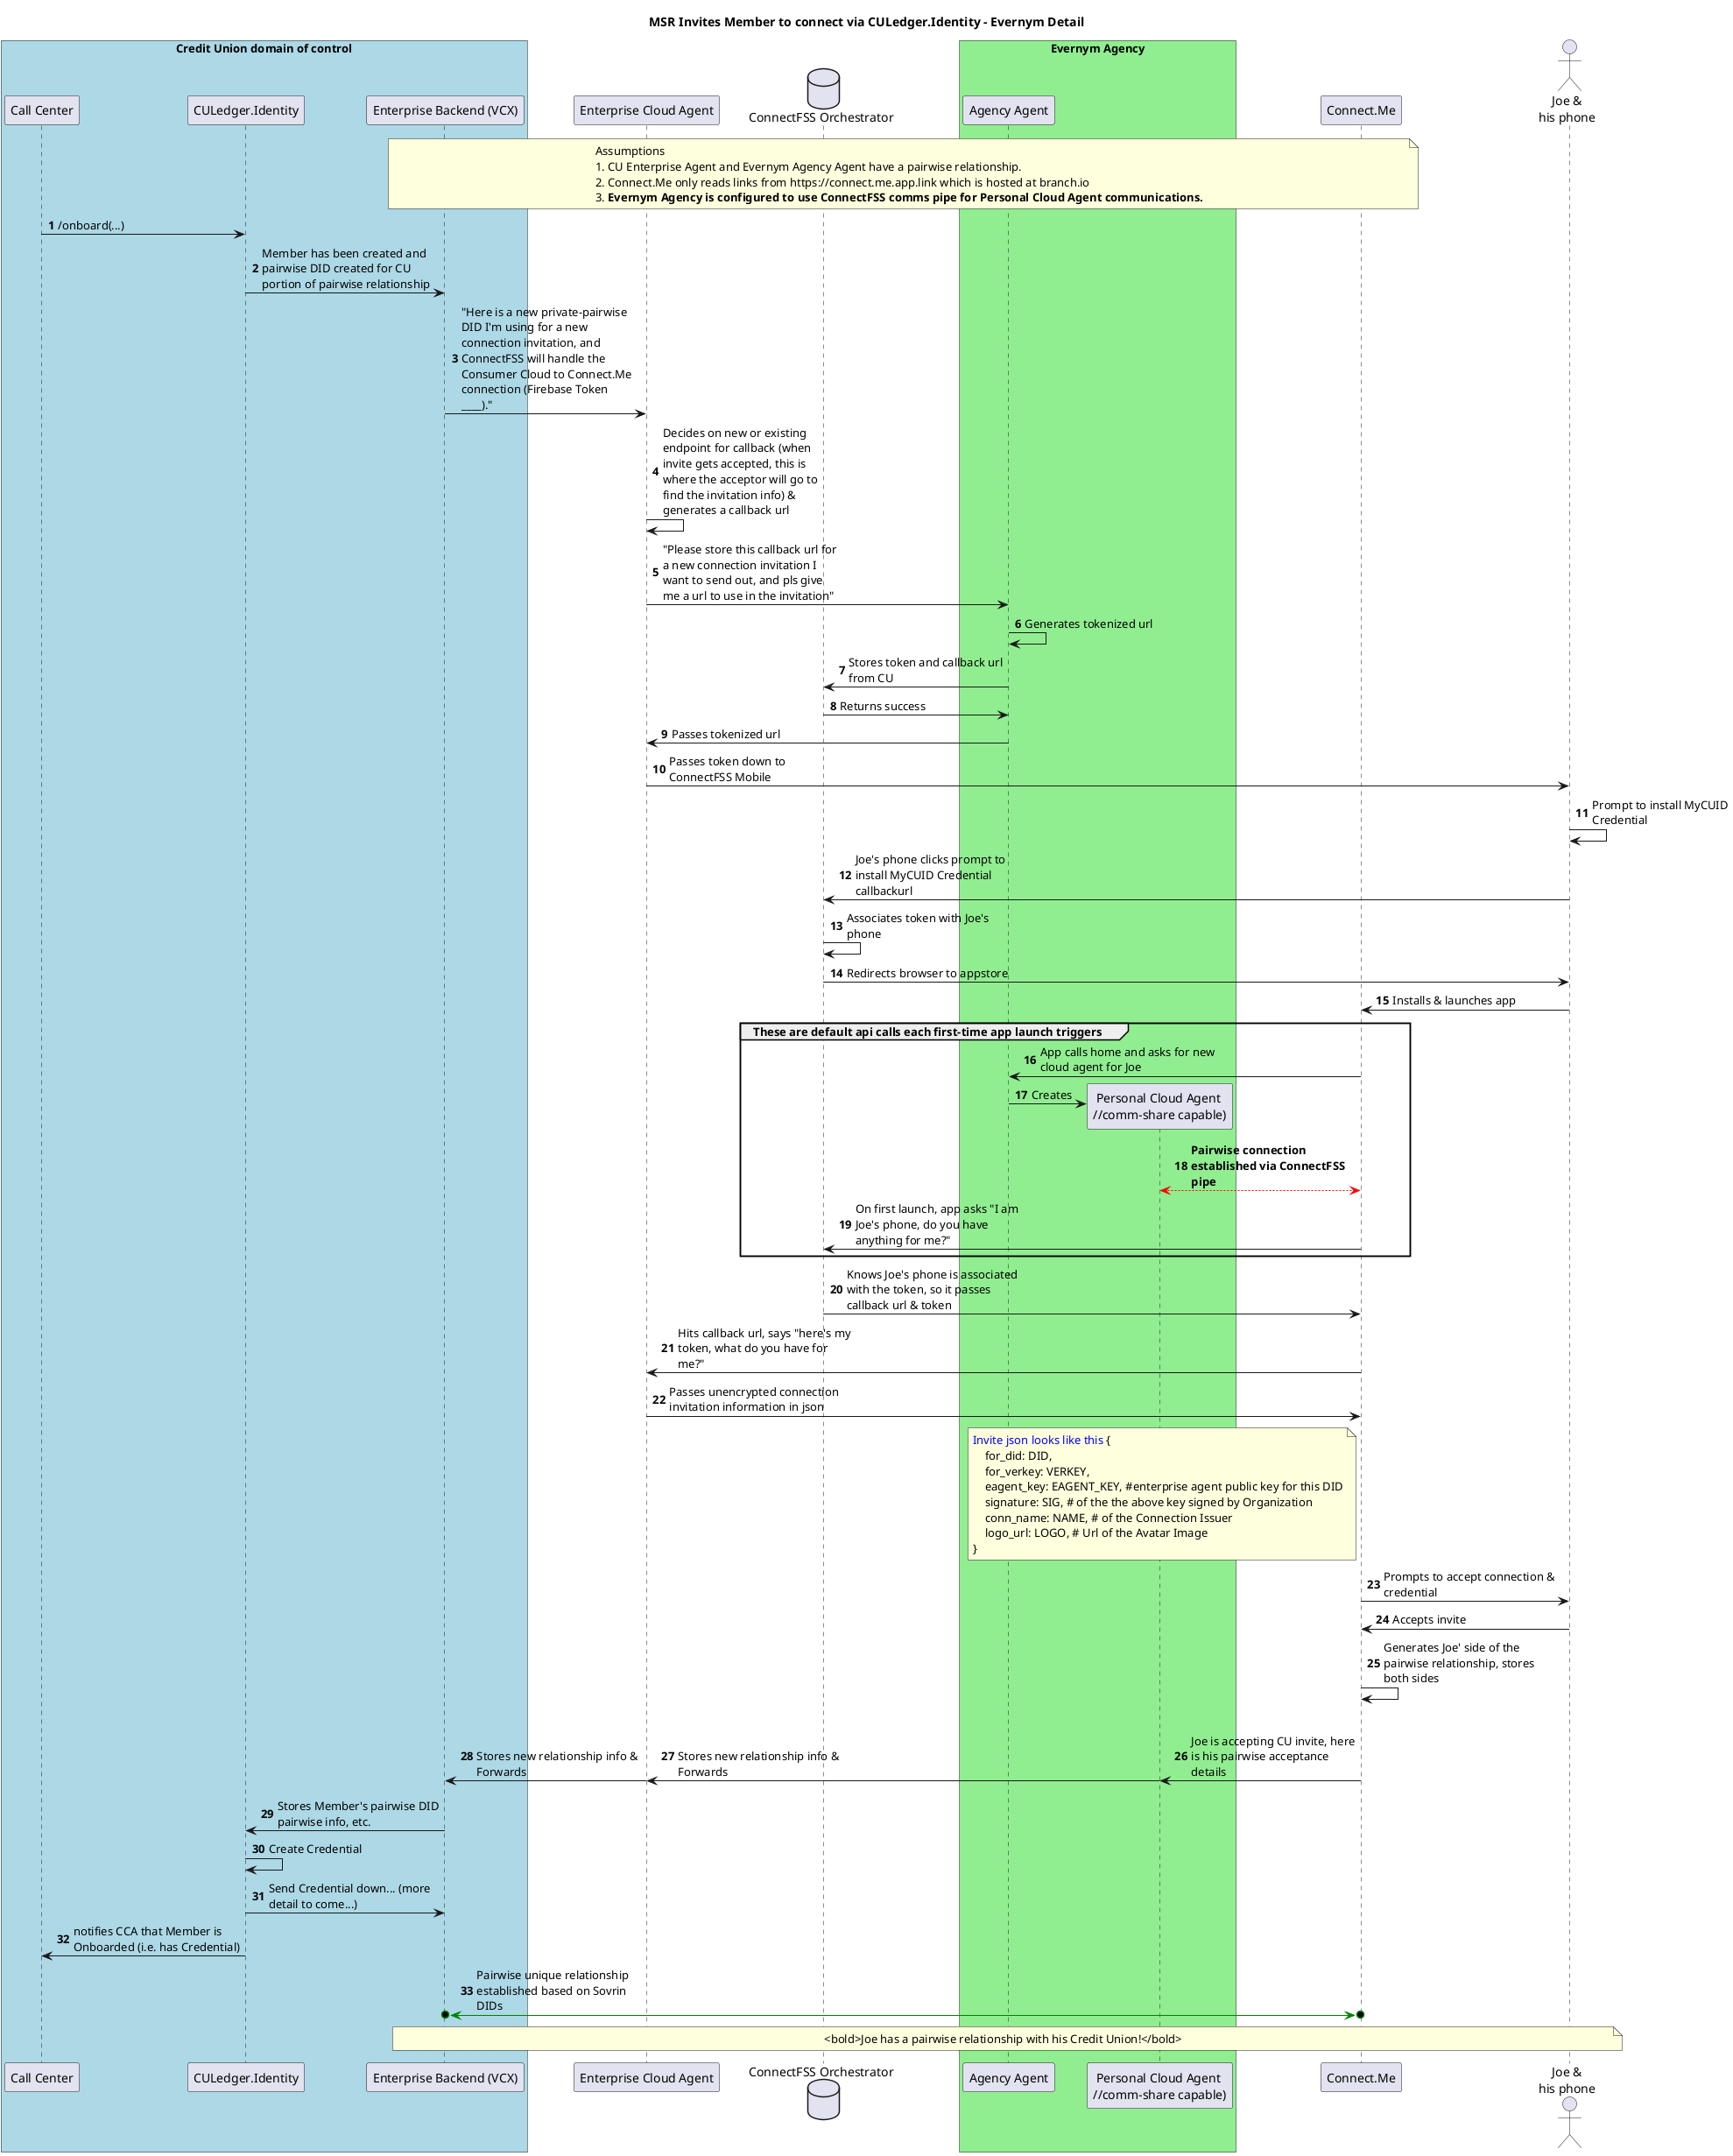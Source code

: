 @startuml
skinparam maxmessagesize 200
box "Credit Union domain of control" #lightblue
participant "Call Center" as cca
participant "CULedger.Identity" as cuid
participant "Enterprise Backend (VCX)" as cu
end box

participant "Enterprise Cloud Agent" as cuag
database "ConnectFSS Orchestrator" as bra
box "Evernym Agency" #lightgreen
participant "Agency Agent" as agag
participant "Personal Cloud Agent \n//comm-share capable)" as conag
end box
participant "Connect.Me" as con
actor "Joe &\nhis phone" as joe


title MSR Invites Member to connect via CULedger.Identity - Evernym Detail

note over cu, con
Assumptions
1. CU Enterprise Agent and Evernym Agency Agent have a pairwise relationship.
2. Connect.Me only reads links from https://connect.me.app.link which is hosted at branch.io
3. **Evernym Agency is configured to use ConnectFSS comms pipe for Personal Cloud Agent communications.**
end note
autonumber
cca -> cuid: /onboard(...)
cuid -> cu: Member has been created and pairwise DID created for CU portion of pairwise relationship
cu -> cuag: "Here is a new private-pairwise DID I'm using for a new connection invitation, and ConnectFSS will handle the Consumer Cloud to Connect.Me connection (Firebase Token ____)."
cuag -> cuag: Decides on new or existing endpoint for callback (when invite gets accepted, this is where the acceptor will go to find the invitation info) & generates a callback url
cuag -> agag: "Please store this callback url for a new connection invitation I want to send out, and pls give me a url to use in the invitation"
agag -> agag: Generates tokenized url
agag -> bra: Stores token and callback url from CU
bra -> agag: Returns success
agag -> cuag: Passes tokenized url
cuag -> joe: Passes token down to ConnectFSS Mobile
joe -> joe: Prompt to install MyCUID Credential
joe -> bra: Joe's phone clicks prompt to install MyCUID Credential callbackurl
bra -> bra: Associates token with Joe's phone
bra -> joe: Redirects browser to appstore
joe -> con: Installs & launches app
group These are default api calls each first-time app launch triggers
con -> agag: App calls home and asks for new cloud agent for Joe
create conag
agag -> conag: Creates
conag <-[#red,dashed]-> con: **Pairwise connection established via ConnectFSS pipe**
con -> bra: On first launch, app asks "I am Joe's phone, do you have anything for me?"
end
bra -> con: Knows Joe's phone is associated with the token, so it passes callback url & token
con -> cuag: Hits callback url, says "here's my token, what do you have for me?"
cuag -> con: Passes unencrypted connection invitation information in json
note left of con
<color:blue>Invite json looks like this</color> {
    for_did: DID,
    for_verkey: VERKEY,
    eagent_key: EAGENT_KEY, #enterprise agent public key for this DID
    signature: SIG, # of the the above key signed by Organization
    conn_name: NAME, # of the Connection Issuer
    logo_url: LOGO, # Url of the Avatar Image
}
end note
con -> joe: Prompts to accept connection & credential
joe -> con: Accepts invite
con -> con: Generates Joe' side of the pairwise relationship, stores both sides
par2
con -> conag: Joe is accepting CU invite, here is his pairwise acceptance details
else
conag -> cuag: \nStores new relationship info & Forwards
else
cuag -> cu: \nStores new relationship info & Forwards
end
cu -> cuid: Stores Member's pairwise DID pairwise info, etc.

cuid -> cuid: Create Credential
cuid -> cu: Send Credential down... (more detail to come...)

cuid -> cca: notifies CCA that Member is Onboarded (i.e. has Credential)


skinparam arrowsize 10
cu o<-[#green]>o con: Pairwise unique relationship established based on Sovrin DIDs
note over cu, joe
<bold>Joe has a pairwise relationship with his Credit Union!</bold>
end note

@enduml